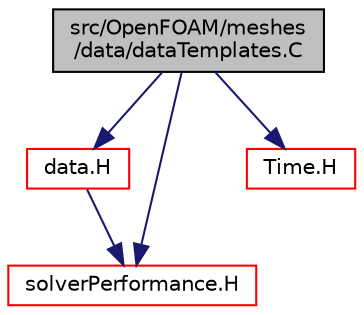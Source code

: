 digraph "src/OpenFOAM/meshes/data/dataTemplates.C"
{
  bgcolor="transparent";
  edge [fontname="Helvetica",fontsize="10",labelfontname="Helvetica",labelfontsize="10"];
  node [fontname="Helvetica",fontsize="10",shape=record];
  Node1 [label="src/OpenFOAM/meshes\l/data/dataTemplates.C",height=0.2,width=0.4,color="black", fillcolor="grey75", style="filled", fontcolor="black"];
  Node1 -> Node2 [color="midnightblue",fontsize="10",style="solid",fontname="Helvetica"];
  Node2 [label="data.H",height=0.2,width=0.4,color="red",URL="$a08486.html"];
  Node2 -> Node3 [color="midnightblue",fontsize="10",style="solid",fontname="Helvetica"];
  Node3 [label="solverPerformance.H",height=0.2,width=0.4,color="red",URL="$a08327.html"];
  Node1 -> Node4 [color="midnightblue",fontsize="10",style="solid",fontname="Helvetica"];
  Node4 [label="Time.H",height=0.2,width=0.4,color="red",URL="$a07879.html"];
  Node1 -> Node3 [color="midnightblue",fontsize="10",style="solid",fontname="Helvetica"];
}
